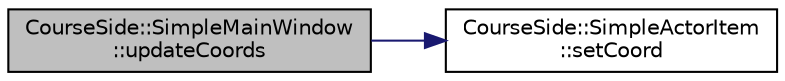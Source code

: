 digraph "CourseSide::SimpleMainWindow::updateCoords"
{
 // LATEX_PDF_SIZE
  edge [fontname="Helvetica",fontsize="10",labelfontname="Helvetica",labelfontsize="10"];
  node [fontname="Helvetica",fontsize="10",shape=record];
  rankdir="LR";
  Node1 [label="CourseSide::SimpleMainWindow\l::updateCoords",height=0.2,width=0.4,color="black", fillcolor="grey75", style="filled", fontcolor="black",tooltip=" "];
  Node1 -> Node2 [color="midnightblue",fontsize="10",style="solid",fontname="Helvetica"];
  Node2 [label="CourseSide::SimpleActorItem\l::setCoord",height=0.2,width=0.4,color="black", fillcolor="white", style="filled",URL="$class_course_side_1_1_simple_actor_item.html#ae3aec134a73b90de82a768267429d675",tooltip=" "];
}
